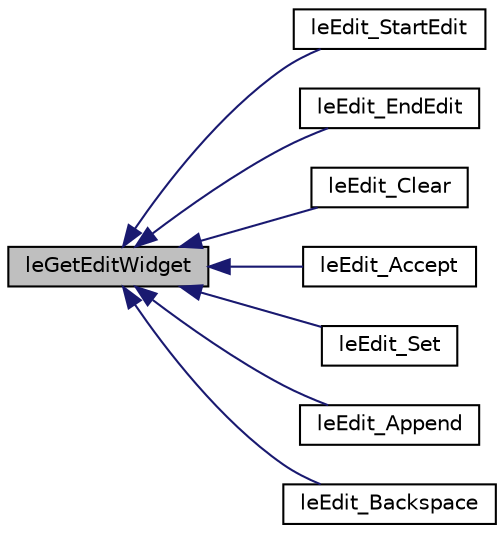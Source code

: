digraph "leGetEditWidget"
{
 // INTERACTIVE_SVG=YES
  edge [fontname="Helvetica",fontsize="10",labelfontname="Helvetica",labelfontsize="10"];
  node [fontname="Helvetica",fontsize="10",shape=record];
  rankdir="LR";
  Node26 [label="leGetEditWidget",height=0.2,width=0.4,color="black", fillcolor="grey75", style="filled", fontcolor="black"];
  Node26 -> Node27 [dir="back",color="midnightblue",fontsize="10",style="solid",fontname="Helvetica"];
  Node27 [label="leEdit_StartEdit",height=0.2,width=0.4,color="black", fillcolor="white", style="filled",URL="$legato__state_8h.html#a96436ffb2c8bbd68eacd21742b1ae77e",tooltip="Send start edit command. "];
  Node26 -> Node28 [dir="back",color="midnightblue",fontsize="10",style="solid",fontname="Helvetica"];
  Node28 [label="leEdit_EndEdit",height=0.2,width=0.4,color="black", fillcolor="white", style="filled",URL="$legato__state_8h.html#a62aa3d15b1044cf3de325e3708749580",tooltip="Send end edit command. "];
  Node26 -> Node29 [dir="back",color="midnightblue",fontsize="10",style="solid",fontname="Helvetica"];
  Node29 [label="leEdit_Clear",height=0.2,width=0.4,color="black", fillcolor="white", style="filled",URL="$legato__state_8h.html#a5704aed2747ea55bb859d6f37ae505d7",tooltip="Send clear command. "];
  Node26 -> Node30 [dir="back",color="midnightblue",fontsize="10",style="solid",fontname="Helvetica"];
  Node30 [label="leEdit_Accept",height=0.2,width=0.4,color="black", fillcolor="white", style="filled",URL="$legato__state_8h.html#a449e611179bad13cbf6c360e90447ffb",tooltip="Send accept command. "];
  Node26 -> Node31 [dir="back",color="midnightblue",fontsize="10",style="solid",fontname="Helvetica"];
  Node31 [label="leEdit_Set",height=0.2,width=0.4,color="black", fillcolor="white", style="filled",URL="$legato__state_8h.html#a1632fd57a6a86bee4d68401160b9fd14",tooltip="Send set command. "];
  Node26 -> Node32 [dir="back",color="midnightblue",fontsize="10",style="solid",fontname="Helvetica"];
  Node32 [label="leEdit_Append",height=0.2,width=0.4,color="black", fillcolor="white", style="filled",URL="$legato__state_8h.html#a03c09759336c483ba05855a26f71a72b",tooltip="Send start edit command. "];
  Node26 -> Node33 [dir="back",color="midnightblue",fontsize="10",style="solid",fontname="Helvetica"];
  Node33 [label="leEdit_Backspace",height=0.2,width=0.4,color="black", fillcolor="white", style="filled",URL="$legato__state_8h.html#a3e0999f6cbe3ad1862b84387dd507846",tooltip="Send backspace command. "];
}
